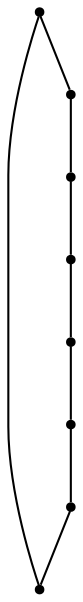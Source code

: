 graph {
  node [shape=point,comment="{\"directed\":false,\"doi\":\"10.4230/LIPIcs.GD.2024.10\",\"figure\":\"3 (2)\"}"]

  v0 [pos="1243.6342237882243,796.6886705400777"]
  v1 [pos="1326.5237223241622,757.4665908484892"]
  v2 [pos="1401.8903460570396,601.0068050040285"]
  v3 [pos="1326.5237223241622,444.54701915956787"]
  v4 [pos="1021.381294549104,687.8349503237966"]
  v5 [pos="1157.1813251832614,796.1055097152097"]
  v6 [pos="1157.1813251832614,405.9081002928474"]
  v7 [pos="1021.3812945491039,514.1786596842604"]

  v0 -- v5 [id="-1",pos="1243.6342237882243,796.6886705400777 1230.1317827108703,799.6100694124187 1216.1043368288622,801.1264341329402 1201.7227131195093,801.1264341329402 1186.4074939796062,801.1264341329402 1171.4939259735793,799.4068031592874 1157.1813251832614,796.1055097152097"]
  v7 -- v4 [id="-2",pos="1021.3812945491039,514.1786596842604 1008.6632004193909,540.4152217112091 1001.5551119798806,569.8813357467395 1001.5551119798806,601.0068050040285 1001.5551119798806,632.1328672753564 1008.6629396929554,661.5989771325444 1021.381294549104,687.8349503237966"]
  v6 -- v3 [id="-3",pos="1157.1813251832614,405.9081002928474 1171.4939551526238,402.60685162524635 1186.4075089620521,400.88714408484066 1201.7227131195093,400.88714408484077 1248.9230617346418,400.88714408484077 1292.308398078053,417.221365103455 1326.5237223241622,444.54701915956787"]
  v1 -- v0 [id="-5",pos="1326.5237223241622,757.4665908484892 1302.7359002958844,776.4681496791372 1274.5108497707129,790.1528903624607 1243.6342237882243,796.6886705400777"]
  v2 -- v1 [id="-6",pos="1401.8903460570396,601.0068050040285 1401.8903778549413,664.340847793236 1372.462249437087,720.8022806308761 1326.5237223241622,757.4665908484892"]
  v3 -- v2 [id="-11",pos="1326.5237223241622,444.54701915956787 1372.462309867353,481.21345716650103 1401.8903778549413,537.6751954236908 1401.8903460570396,601.0068050040285"]
  v5 -- v4 [id="-13",pos="1157.1813251832614,796.1055097152097 1097.191776862999,782.5198027478347 1047.4543590885467,741.9648468393693 1021.381294549104,687.8349503237966"]
  v7 -- v6 [id="-14",pos="1021.3812945491039,514.1786596842604 1047.4552512963348,460.05008335480375 1097.1923343417993,419.494372140697 1157.1813251832614,405.9081002928474"]
}